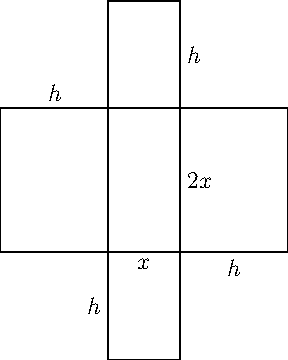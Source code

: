 size(72*2,0);

real x = 1;
real k = 2; 
real h = 1.5;

path b0 = (0,0)--(x,0)--(x,k*x)--(0,k*x)--cycle;
path s1 = (0,0)--(0,-h)--(x,-h)--(x,0)--cycle;
path s2 = (x,0)--(x+h,0)--(x+h,k*x)--(x,k*x)--cycle;
path s3 = (x,k*x)--(x,k*x+h)--(0,k*x+h)--(0,k*x)--cycle;
path s4 = (0,k*x)--(-h,k*x)--(-h,0)--(0,0)--cycle;

draw(b0);
draw(s1);
draw(s2);
draw(s3);
draw(s4);

label("$x$",(x/2,0),S);
label("$"+(string)k+"x$",(x,k*x/2),E);
label("$h$",(x+h/2,0),S);
label("$h$",(x,k*x+h/2),E);
label("$h$",(-h/2,k*x),N);
label("$h$",(0,-h/2),W);

